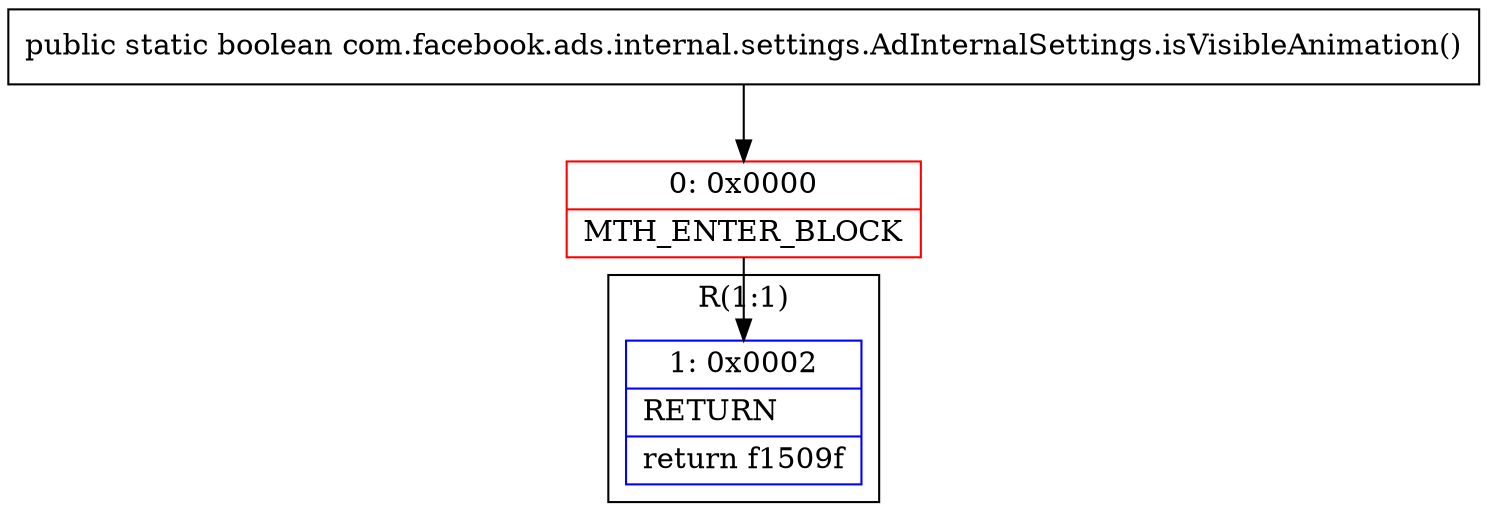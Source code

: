 digraph "CFG forcom.facebook.ads.internal.settings.AdInternalSettings.isVisibleAnimation()Z" {
subgraph cluster_Region_949567646 {
label = "R(1:1)";
node [shape=record,color=blue];
Node_1 [shape=record,label="{1\:\ 0x0002|RETURN\l|return f1509f\l}"];
}
Node_0 [shape=record,color=red,label="{0\:\ 0x0000|MTH_ENTER_BLOCK\l}"];
MethodNode[shape=record,label="{public static boolean com.facebook.ads.internal.settings.AdInternalSettings.isVisibleAnimation() }"];
MethodNode -> Node_0;
Node_0 -> Node_1;
}

